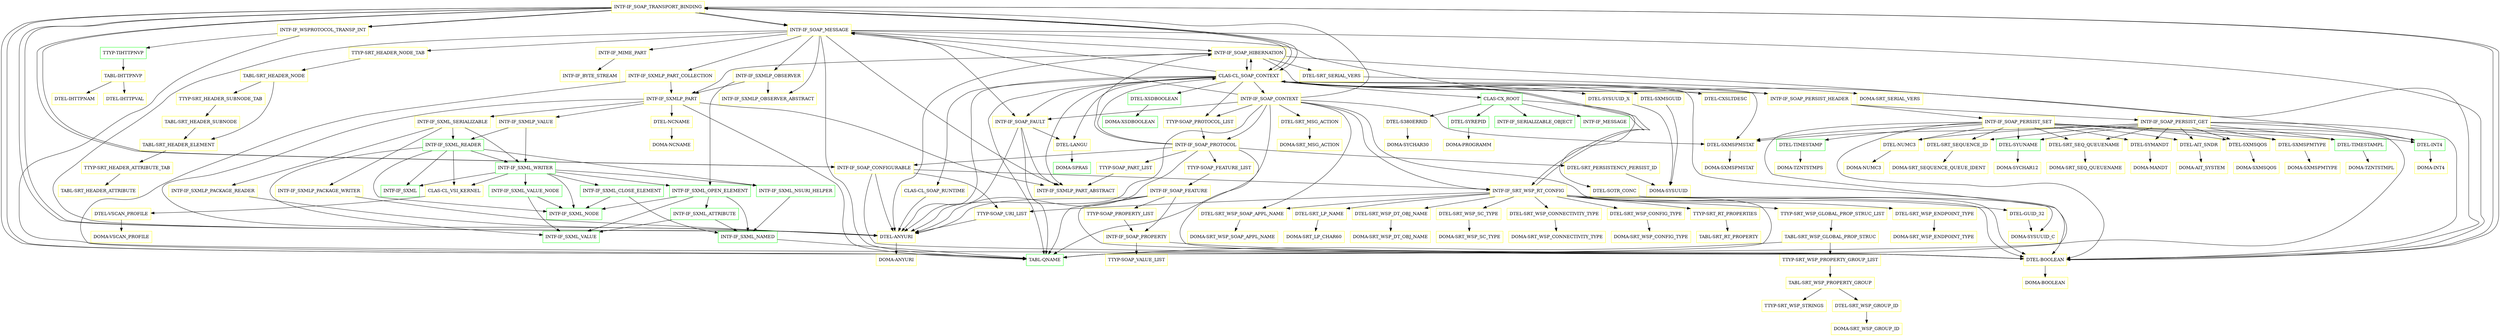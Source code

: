 digraph G {
  "INTF-IF_SOAP_TRANSPORT_BINDING" [shape=box,color=yellow];
  "INTF-IF_WSPROTOCOL_TRANSP_INT" [shape=box,color=yellow,URL="./INTF_IF_WSPROTOCOL_TRANSP_INT.html"];
  "TTYP-TIHTTPNVP" [shape=box,color=green,URL="./TTYP_TIHTTPNVP.html"];
  "TABL-IHTTPNVP" [shape=box,color=yellow,URL="./TABL_IHTTPNVP.html"];
  "DTEL-IHTTPVAL" [shape=box,color=yellow,URL="./DTEL_IHTTPVAL.html"];
  "DTEL-IHTTPNAM" [shape=box,color=yellow,URL="./DTEL_IHTTPNAM.html"];
  "DTEL-BOOLEAN" [shape=box,color=yellow,URL="./DTEL_BOOLEAN.html"];
  "DOMA-BOOLEAN" [shape=box,color=yellow,URL="./DOMA_BOOLEAN.html"];
  "INTF-IF_SOAP_MESSAGE" [shape=box,color=yellow,URL="./INTF_IF_SOAP_MESSAGE.html"];
  "INTF-IF_SOAP_HIBERNATION" [shape=box,color=yellow,URL="./INTF_IF_SOAP_HIBERNATION.html"];
  "CLAS-CL_SOAP_CONTEXT" [shape=box,color=yellow,URL="./CLAS_CL_SOAP_CONTEXT.html"];
  "INTF-IF_SRT_WSP_RT_CONFIG" [shape=box,color=yellow,URL="./INTF_IF_SRT_WSP_RT_CONFIG.html"];
  "TTYP-SRT_WSP_GLOBAL_PROP_STRUC_LIST" [shape=box,color=yellow,URL="./TTYP_SRT_WSP_GLOBAL_PROP_STRUC_LIST.html"];
  "TABL-SRT_WSP_GLOBAL_PROP_STRUC" [shape=box,color=yellow,URL="./TABL_SRT_WSP_GLOBAL_PROP_STRUC.html"];
  "TTYP-SRT_WSP_PROPERTY_GROUP_LIST" [shape=box,color=yellow,URL="./TTYP_SRT_WSP_PROPERTY_GROUP_LIST.html"];
  "TABL-SRT_WSP_PROPERTY_GROUP" [shape=box,color=yellow,URL="./TABL_SRT_WSP_PROPERTY_GROUP.html"];
  "TTYP-SRT_WSP_STRINGS" [shape=box,color=yellow,URL="./TTYP_SRT_WSP_STRINGS.html"];
  "DTEL-SRT_WSP_GROUP_ID" [shape=box,color=yellow,URL="./DTEL_SRT_WSP_GROUP_ID.html"];
  "DOMA-SRT_WSP_GROUP_ID" [shape=box,color=yellow,URL="./DOMA_SRT_WSP_GROUP_ID.html"];
  "TABL-QNAME" [shape=box,color=green,URL="./TABL_QNAME.html"];
  "TTYP-SRT_RT_PROPERTIES" [shape=box,color=yellow,URL="./TTYP_SRT_RT_PROPERTIES.html"];
  "TABL-SRT_RT_PROPERTY" [shape=box,color=yellow,URL="./TABL_SRT_RT_PROPERTY.html"];
  "TTYP-SOAP_URI_LIST" [shape=box,color=yellow,URL="./TTYP_SOAP_URI_LIST.html"];
  "DTEL-ANYURI" [shape=box,color=yellow,URL="./DTEL_ANYURI.html"];
  "DOMA-ANYURI" [shape=box,color=yellow,URL="./DOMA_ANYURI.html"];
  "DTEL-SRT_WSP_ENDPOINT_TYPE" [shape=box,color=yellow,URL="./DTEL_SRT_WSP_ENDPOINT_TYPE.html"];
  "DOMA-SRT_WSP_ENDPOINT_TYPE" [shape=box,color=yellow,URL="./DOMA_SRT_WSP_ENDPOINT_TYPE.html"];
  "DTEL-SRT_WSP_SOAP_APPL_NAME" [shape=box,color=yellow,URL="./DTEL_SRT_WSP_SOAP_APPL_NAME.html"];
  "DOMA-SRT_WSP_SOAP_APPL_NAME" [shape=box,color=yellow,URL="./DOMA_SRT_WSP_SOAP_APPL_NAME.html"];
  "DTEL-SRT_LP_NAME" [shape=box,color=yellow,URL="./DTEL_SRT_LP_NAME.html"];
  "DOMA-SRT_LP_CHAR60" [shape=box,color=yellow,URL="./DOMA_SRT_LP_CHAR60.html"];
  "DTEL-SRT_WSP_DT_OBJ_NAME" [shape=box,color=yellow,URL="./DTEL_SRT_WSP_DT_OBJ_NAME.html"];
  "DOMA-SRT_WSP_DT_OBJ_NAME" [shape=box,color=yellow,URL="./DOMA_SRT_WSP_DT_OBJ_NAME.html"];
  "DTEL-GUID_32" [shape=box,color=yellow,URL="./DTEL_GUID_32.html"];
  "DOMA-SYSUUID_C" [shape=box,color=yellow,URL="./DOMA_SYSUUID_C.html"];
  "DTEL-SRT_WSP_SC_TYPE" [shape=box,color=yellow,URL="./DTEL_SRT_WSP_SC_TYPE.html"];
  "DOMA-SRT_WSP_SC_TYPE" [shape=box,color=yellow,URL="./DOMA_SRT_WSP_SC_TYPE.html"];
  "DTEL-SRT_WSP_CONNECTIVITY_TYPE" [shape=box,color=yellow,URL="./DTEL_SRT_WSP_CONNECTIVITY_TYPE.html"];
  "DOMA-SRT_WSP_CONNECTIVITY_TYPE" [shape=box,color=yellow,URL="./DOMA_SRT_WSP_CONNECTIVITY_TYPE.html"];
  "DTEL-SRT_WSP_CONFIG_TYPE" [shape=box,color=yellow,URL="./DTEL_SRT_WSP_CONFIG_TYPE.html"];
  "DOMA-SRT_WSP_CONFIG_TYPE" [shape=box,color=yellow,URL="./DOMA_SRT_WSP_CONFIG_TYPE.html"];
  "CLAS-CX_ROOT" [shape=box,color=green,URL="./CLAS_CX_ROOT.html"];
  "INTF-IF_SERIALIZABLE_OBJECT" [shape=box,color=green,URL="./INTF_IF_SERIALIZABLE_OBJECT.html"];
  "INTF-IF_MESSAGE" [shape=box,color=green,URL="./INTF_IF_MESSAGE.html"];
  "DTEL-SYREPID" [shape=box,color=green,URL="./DTEL_SYREPID.html"];
  "DOMA-PROGRAMM" [shape=box,color=yellow,URL="./DOMA_PROGRAMM.html"];
  "DTEL-S380ERRID" [shape=box,color=yellow,URL="./DTEL_S380ERRID.html"];
  "DOMA-SYCHAR30" [shape=box,color=yellow,URL="./DOMA_SYCHAR30.html"];
  "DTEL-SOTR_CONC" [shape=box,color=yellow,URL="./DTEL_SOTR_CONC.html"];
  "INTF-IF_SXMLP_PART_ABSTRACT" [shape=box,color=yellow,URL="./INTF_IF_SXMLP_PART_ABSTRACT.html"];
  "INTF-IF_SOAP_TRANSPORT_BINDING" [shape=box,color=yellow,URL="./INTF_IF_SOAP_TRANSPORT_BINDING.html"];
  "INTF-IF_SOAP_CONFIGURABLE" [shape=box,color=yellow,URL="./INTF_IF_SOAP_CONFIGURABLE.html"];
  "INTF-IF_SOAP_PERSIST_HEADER" [shape=box,color=yellow,URL="./INTF_IF_SOAP_PERSIST_HEADER.html"];
  "INTF-IF_SOAP_PERSIST_SET" [shape=box,color=yellow,URL="./INTF_IF_SOAP_PERSIST_SET.html"];
  "DTEL-INT4" [shape=box,color=green,URL="./DTEL_INT4.html"];
  "DOMA-INT4" [shape=box,color=yellow,URL="./DOMA_INT4.html"];
  "DTEL-NUMC3" [shape=box,color=yellow,URL="./DTEL_NUMC3.html"];
  "DOMA-NUMC3" [shape=box,color=yellow,URL="./DOMA_NUMC3.html"];
  "DTEL-TIMESTAMP" [shape=box,color=green,URL="./DTEL_TIMESTAMP.html"];
  "DOMA-TZNTSTMPS" [shape=box,color=yellow,URL="./DOMA_TZNTSTMPS.html"];
  "DTEL-SRT_SEQUENCE_ID" [shape=box,color=yellow,URL="./DTEL_SRT_SEQUENCE_ID.html"];
  "DOMA-SRT_SEQUENCE_QUEUE_IDENT" [shape=box,color=yellow,URL="./DOMA_SRT_SEQUENCE_QUEUE_IDENT.html"];
  "DTEL-SYUNAME" [shape=box,color=green,URL="./DTEL_SYUNAME.html"];
  "DOMA-SYCHAR12" [shape=box,color=yellow,URL="./DOMA_SYCHAR12.html"];
  "DTEL-SRT_SEQ_QUEUENAME" [shape=box,color=yellow,URL="./DTEL_SRT_SEQ_QUEUENAME.html"];
  "DOMA-SRT_SEQ_QUEUENAME" [shape=box,color=yellow,URL="./DOMA_SRT_SEQ_QUEUENAME.html"];
  "DTEL-SYMANDT" [shape=box,color=yellow,URL="./DTEL_SYMANDT.html"];
  "DOMA-MANDT" [shape=box,color=yellow,URL="./DOMA_MANDT.html"];
  "DTEL-AIT_SNDR" [shape=box,color=yellow,URL="./DTEL_AIT_SNDR.html"];
  "DOMA-AIT_SYSTEM" [shape=box,color=yellow,URL="./DOMA_AIT_SYSTEM.html"];
  "DTEL-SXMSQOS" [shape=box,color=yellow,URL="./DTEL_SXMSQOS.html"];
  "DOMA-SXMSQOS" [shape=box,color=yellow,URL="./DOMA_SXMSQOS.html"];
  "DTEL-SXMSPMTYPE" [shape=box,color=yellow,URL="./DTEL_SXMSPMTYPE.html"];
  "DOMA-SXMSPMTYPE" [shape=box,color=yellow,URL="./DOMA_SXMSPMTYPE.html"];
  "DTEL-SXMSPMSTAT" [shape=box,color=yellow,URL="./DTEL_SXMSPMSTAT.html"];
  "DOMA-SXMSPMSTAT" [shape=box,color=yellow,URL="./DOMA_SXMSPMSTAT.html"];
  "DTEL-TIMESTAMPL" [shape=box,color=green,URL="./DTEL_TIMESTAMPL.html"];
  "DOMA-TZNTSTMPL" [shape=box,color=yellow,URL="./DOMA_TZNTSTMPL.html"];
  "INTF-IF_SOAP_PERSIST_GET" [shape=box,color=yellow,URL="./INTF_IF_SOAP_PERSIST_GET.html"];
  "INTF-IF_SOAP_FAULT" [shape=box,color=yellow,URL="./INTF_IF_SOAP_FAULT.html"];
  "DTEL-LANGU" [shape=box,color=yellow,URL="./DTEL_LANGU.html"];
  "DOMA-SPRAS" [shape=box,color=green,URL="./DOMA_SPRAS.html"];
  "INTF-IF_SOAP_CONTEXT" [shape=box,color=yellow,URL="./INTF_IF_SOAP_CONTEXT.html"];
  "INTF-IF_SOAP_PROTOCOL" [shape=box,color=yellow,URL="./INTF_IF_SOAP_PROTOCOL.html"];
  "DTEL-SRT_PERSISTENCY_PERSIST_ID" [shape=box,color=yellow,URL="./DTEL_SRT_PERSISTENCY_PERSIST_ID.html"];
  "DOMA-SYSUUID" [shape=box,color=yellow,URL="./DOMA_SYSUUID.html"];
  "TTYP-SOAP_PART_LIST" [shape=box,color=yellow,URL="./TTYP_SOAP_PART_LIST.html"];
  "TTYP-SOAP_FEATURE_LIST" [shape=box,color=yellow,URL="./TTYP_SOAP_FEATURE_LIST.html"];
  "INTF-IF_SOAP_FEATURE" [shape=box,color=yellow,URL="./INTF_IF_SOAP_FEATURE.html"];
  "INTF-IF_SOAP_PROPERTY" [shape=box,color=yellow,URL="./INTF_IF_SOAP_PROPERTY.html"];
  "TTYP-SOAP_VALUE_LIST" [shape=box,color=yellow,URL="./TTYP_SOAP_VALUE_LIST.html"];
  "TTYP-SOAP_PROPERTY_LIST" [shape=box,color=yellow,URL="./TTYP_SOAP_PROPERTY_LIST.html"];
  "TTYP-SOAP_PROTOCOL_LIST" [shape=box,color=yellow,URL="./TTYP_SOAP_PROTOCOL_LIST.html"];
  "DTEL-SRT_MSG_ACTION" [shape=box,color=yellow,URL="./DTEL_SRT_MSG_ACTION.html"];
  "DOMA-SRT_MSG_ACTION" [shape=box,color=yellow,URL="./DOMA_SRT_MSG_ACTION.html"];
  "CLAS-CL_SOAP_RUNTIME" [shape=box,color=yellow,URL="./CLAS_CL_SOAP_RUNTIME.html"];
  "DTEL-XSDBOOLEAN" [shape=box,color=green,URL="./DTEL_XSDBOOLEAN.html"];
  "DOMA-XSDBOOLEAN" [shape=box,color=green,URL="./DOMA_XSDBOOLEAN.html"];
  "DTEL-SXMSGUID" [shape=box,color=yellow,URL="./DTEL_SXMSGUID.html"];
  "DTEL-SYSUUID_X" [shape=box,color=yellow,URL="./DTEL_SYSUUID_X.html"];
  "DTEL-CXSLTDESC" [shape=box,color=yellow,URL="./DTEL_CXSLTDESC.html"];
  "INTF-IF_SXMLP_PART" [shape=box,color=yellow,URL="./INTF_IF_SXMLP_PART.html"];
  "INTF-IF_SXML_SERIALIZABLE" [shape=box,color=yellow,URL="./INTF_IF_SXML_SERIALIZABLE.html"];
  "INTF-IF_SXMLP_PACKAGE_READER" [shape=box,color=yellow,URL="./INTF_IF_SXMLP_PACKAGE_READER.html"];
  "INTF-IF_SXML_READER" [shape=box,color=green,URL="./INTF_IF_SXML_READER.html"];
  "CLAS-CL_VSI_KERNEL" [shape=box,color=yellow,URL="./CLAS_CL_VSI_KERNEL.html"];
  "DTEL-VSCAN_PROFILE" [shape=box,color=yellow,URL="./DTEL_VSCAN_PROFILE.html"];
  "DOMA-VSCAN_PROFILE" [shape=box,color=yellow,URL="./DOMA_VSCAN_PROFILE.html"];
  "INTF-IF_SXML_WRITER" [shape=box,color=green,URL="./INTF_IF_SXML_WRITER.html"];
  "INTF-IF_SXML_NODE" [shape=box,color=green,URL="./INTF_IF_SXML_NODE.html"];
  "INTF-IF_SXML_CLOSE_ELEMENT" [shape=box,color=green,URL="./INTF_IF_SXML_CLOSE_ELEMENT.html"];
  "INTF-IF_SXML_NAMED" [shape=box,color=green,URL="./INTF_IF_SXML_NAMED.html"];
  "INTF-IF_SXML_VALUE_NODE" [shape=box,color=green,URL="./INTF_IF_SXML_VALUE_NODE.html"];
  "INTF-IF_SXML_VALUE" [shape=box,color=green,URL="./INTF_IF_SXML_VALUE.html"];
  "INTF-IF_SXML_OPEN_ELEMENT" [shape=box,color=green,URL="./INTF_IF_SXML_OPEN_ELEMENT.html"];
  "INTF-IF_SXML_ATTRIBUTE" [shape=box,color=green,URL="./INTF_IF_SXML_ATTRIBUTE.html"];
  "INTF-IF_SXML_NSURI_HELPER" [shape=box,color=green,URL="./INTF_IF_SXML_NSURI_HELPER.html"];
  "INTF-IF_SXML" [shape=box,color=green,URL="./INTF_IF_SXML.html"];
  "INTF-IF_SXMLP_PACKAGE_WRITER" [shape=box,color=yellow,URL="./INTF_IF_SXMLP_PACKAGE_WRITER.html"];
  "INTF-IF_SXMLP_VALUE" [shape=box,color=yellow,URL="./INTF_IF_SXMLP_VALUE.html"];
  "DTEL-NCNAME" [shape=box,color=yellow,URL="./DTEL_NCNAME.html"];
  "DOMA-NCNAME" [shape=box,color=yellow,URL="./DOMA_NCNAME.html"];
  "DTEL-SRT_SERIAL_VERS" [shape=box,color=yellow,URL="./DTEL_SRT_SERIAL_VERS.html"];
  "DOMA-SRT_SERIAL_VERS" [shape=box,color=yellow,URL="./DOMA_SRT_SERIAL_VERS.html"];
  "INTF-IF_SXMLP_PART_COLLECTION" [shape=box,color=yellow,URL="./INTF_IF_SXMLP_PART_COLLECTION.html"];
  "INTF-IF_SXMLP_OBSERVER_ABSTRACT" [shape=box,color=yellow,URL="./INTF_IF_SXMLP_OBSERVER_ABSTRACT.html"];
  "INTF-IF_MIME_PART" [shape=box,color=yellow,URL="./INTF_IF_MIME_PART.html"];
  "INTF-IF_BYTE_STREAM" [shape=box,color=yellow,URL="./INTF_IF_BYTE_STREAM.html"];
  "INTF-IF_SXMLP_OBSERVER" [shape=box,color=yellow,URL="./INTF_IF_SXMLP_OBSERVER.html"];
  "TTYP-SRT_HEADER_NODE_TAB" [shape=box,color=yellow,URL="./TTYP_SRT_HEADER_NODE_TAB.html"];
  "TABL-SRT_HEADER_NODE" [shape=box,color=yellow,URL="./TABL_SRT_HEADER_NODE.html"];
  "TTYP-SRT_HEADER_SUBNODE_TAB" [shape=box,color=yellow,URL="./TTYP_SRT_HEADER_SUBNODE_TAB.html"];
  "TABL-SRT_HEADER_SUBNODE" [shape=box,color=yellow,URL="./TABL_SRT_HEADER_SUBNODE.html"];
  "TABL-SRT_HEADER_ELEMENT" [shape=box,color=yellow,URL="./TABL_SRT_HEADER_ELEMENT.html"];
  "TTYP-SRT_HEADER_ATTRIBUTE_TAB" [shape=box,color=yellow,URL="./TTYP_SRT_HEADER_ATTRIBUTE_TAB.html"];
  "TABL-SRT_HEADER_ATTRIBUTE" [shape=box,color=yellow,URL="./TABL_SRT_HEADER_ATTRIBUTE.html"];
  "INTF-IF_SOAP_TRANSPORT_BINDING" -> "DTEL-ANYURI";
  "INTF-IF_SOAP_TRANSPORT_BINDING" -> "DTEL-BOOLEAN";
  "INTF-IF_SOAP_TRANSPORT_BINDING" -> "TABL-QNAME";
  "INTF-IF_SOAP_TRANSPORT_BINDING" -> "INTF-IF_SOAP_CONFIGURABLE";
  "INTF-IF_SOAP_TRANSPORT_BINDING" -> "CLAS-CL_SOAP_CONTEXT";
  "INTF-IF_SOAP_TRANSPORT_BINDING" -> "INTF-IF_SOAP_MESSAGE";
  "INTF-IF_SOAP_TRANSPORT_BINDING" -> "INTF-IF_WSPROTOCOL_TRANSP_INT";
  "INTF-IF_WSPROTOCOL_TRANSP_INT" -> "DTEL-BOOLEAN";
  "INTF-IF_WSPROTOCOL_TRANSP_INT" -> "TTYP-TIHTTPNVP";
  "TTYP-TIHTTPNVP" -> "TABL-IHTTPNVP";
  "TABL-IHTTPNVP" -> "DTEL-IHTTPNAM";
  "TABL-IHTTPNVP" -> "DTEL-IHTTPVAL";
  "DTEL-BOOLEAN" -> "DOMA-BOOLEAN";
  "INTF-IF_SOAP_MESSAGE" -> "DTEL-BOOLEAN";
  "INTF-IF_SOAP_MESSAGE" -> "TABL-QNAME";
  "INTF-IF_SOAP_MESSAGE" -> "DTEL-ANYURI";
  "INTF-IF_SOAP_MESSAGE" -> "TTYP-SRT_HEADER_NODE_TAB";
  "INTF-IF_SOAP_MESSAGE" -> "DTEL-INT4";
  "INTF-IF_SOAP_MESSAGE" -> "INTF-IF_SXMLP_OBSERVER";
  "INTF-IF_SOAP_MESSAGE" -> "INTF-IF_MIME_PART";
  "INTF-IF_SOAP_MESSAGE" -> "INTF-IF_SOAP_FAULT";
  "INTF-IF_SOAP_MESSAGE" -> "INTF-IF_SXMLP_PART_ABSTRACT";
  "INTF-IF_SOAP_MESSAGE" -> "INTF-IF_SXMLP_OBSERVER_ABSTRACT";
  "INTF-IF_SOAP_MESSAGE" -> "INTF-IF_SXMLP_PART_COLLECTION";
  "INTF-IF_SOAP_MESSAGE" -> "INTF-IF_SOAP_HIBERNATION";
  "INTF-IF_SOAP_HIBERNATION" -> "DTEL-ANYURI";
  "INTF-IF_SOAP_HIBERNATION" -> "DTEL-SRT_SERIAL_VERS";
  "INTF-IF_SOAP_HIBERNATION" -> "DTEL-BOOLEAN";
  "INTF-IF_SOAP_HIBERNATION" -> "INTF-IF_SXMLP_PART";
  "INTF-IF_SOAP_HIBERNATION" -> "INTF-IF_SOAP_PERSIST_HEADER";
  "INTF-IF_SOAP_HIBERNATION" -> "CLAS-CL_SOAP_CONTEXT";
  "CLAS-CL_SOAP_CONTEXT" -> "DTEL-CXSLTDESC";
  "CLAS-CL_SOAP_CONTEXT" -> "DTEL-BOOLEAN";
  "CLAS-CL_SOAP_CONTEXT" -> "TTYP-SOAP_PROTOCOL_LIST";
  "CLAS-CL_SOAP_CONTEXT" -> "DTEL-SYSUUID_X";
  "CLAS-CL_SOAP_CONTEXT" -> "DTEL-SXMSGUID";
  "CLAS-CL_SOAP_CONTEXT" -> "TABL-QNAME";
  "CLAS-CL_SOAP_CONTEXT" -> "DTEL-XSDBOOLEAN";
  "CLAS-CL_SOAP_CONTEXT" -> "DTEL-SXMSPMSTAT";
  "CLAS-CL_SOAP_CONTEXT" -> "DTEL-ANYURI";
  "CLAS-CL_SOAP_CONTEXT" -> "DTEL-LANGU";
  "CLAS-CL_SOAP_CONTEXT" -> "CLAS-CL_SOAP_RUNTIME";
  "CLAS-CL_SOAP_CONTEXT" -> "INTF-IF_SOAP_CONTEXT";
  "CLAS-CL_SOAP_CONTEXT" -> "INTF-IF_SOAP_HIBERNATION";
  "CLAS-CL_SOAP_CONTEXT" -> "INTF-IF_SOAP_FAULT";
  "CLAS-CL_SOAP_CONTEXT" -> "INTF-IF_SOAP_PERSIST_HEADER";
  "CLAS-CL_SOAP_CONTEXT" -> "INTF-IF_SOAP_MESSAGE";
  "CLAS-CL_SOAP_CONTEXT" -> "INTF-IF_SOAP_TRANSPORT_BINDING";
  "CLAS-CL_SOAP_CONTEXT" -> "INTF-IF_SXMLP_PART_ABSTRACT";
  "CLAS-CL_SOAP_CONTEXT" -> "CLAS-CX_ROOT";
  "CLAS-CL_SOAP_CONTEXT" -> "INTF-IF_SRT_WSP_RT_CONFIG";
  "INTF-IF_SRT_WSP_RT_CONFIG" -> "DTEL-SRT_WSP_CONFIG_TYPE";
  "INTF-IF_SRT_WSP_RT_CONFIG" -> "DTEL-SRT_WSP_CONNECTIVITY_TYPE";
  "INTF-IF_SRT_WSP_RT_CONFIG" -> "DTEL-SRT_WSP_SC_TYPE";
  "INTF-IF_SRT_WSP_RT_CONFIG" -> "DTEL-GUID_32";
  "INTF-IF_SRT_WSP_RT_CONFIG" -> "DTEL-SRT_WSP_DT_OBJ_NAME";
  "INTF-IF_SRT_WSP_RT_CONFIG" -> "TABL-QNAME";
  "INTF-IF_SRT_WSP_RT_CONFIG" -> "DTEL-SRT_LP_NAME";
  "INTF-IF_SRT_WSP_RT_CONFIG" -> "DTEL-SRT_WSP_SOAP_APPL_NAME";
  "INTF-IF_SRT_WSP_RT_CONFIG" -> "DTEL-SRT_WSP_ENDPOINT_TYPE";
  "INTF-IF_SRT_WSP_RT_CONFIG" -> "DTEL-BOOLEAN";
  "INTF-IF_SRT_WSP_RT_CONFIG" -> "TTYP-SOAP_URI_LIST";
  "INTF-IF_SRT_WSP_RT_CONFIG" -> "TTYP-SRT_RT_PROPERTIES";
  "INTF-IF_SRT_WSP_RT_CONFIG" -> "TTYP-SRT_WSP_GLOBAL_PROP_STRUC_LIST";
  "INTF-IF_SRT_WSP_RT_CONFIG" -> "CLAS-CL_SOAP_CONTEXT";
  "TTYP-SRT_WSP_GLOBAL_PROP_STRUC_LIST" -> "TABL-SRT_WSP_GLOBAL_PROP_STRUC";
  "TABL-SRT_WSP_GLOBAL_PROP_STRUC" -> "TABL-QNAME";
  "TABL-SRT_WSP_GLOBAL_PROP_STRUC" -> "TTYP-SRT_WSP_PROPERTY_GROUP_LIST";
  "TTYP-SRT_WSP_PROPERTY_GROUP_LIST" -> "TABL-SRT_WSP_PROPERTY_GROUP";
  "TABL-SRT_WSP_PROPERTY_GROUP" -> "DTEL-SRT_WSP_GROUP_ID";
  "TABL-SRT_WSP_PROPERTY_GROUP" -> "TTYP-SRT_WSP_STRINGS";
  "DTEL-SRT_WSP_GROUP_ID" -> "DOMA-SRT_WSP_GROUP_ID";
  "TTYP-SRT_RT_PROPERTIES" -> "TABL-SRT_RT_PROPERTY";
  "TTYP-SOAP_URI_LIST" -> "DTEL-ANYURI";
  "DTEL-ANYURI" -> "DOMA-ANYURI";
  "DTEL-SRT_WSP_ENDPOINT_TYPE" -> "DOMA-SRT_WSP_ENDPOINT_TYPE";
  "DTEL-SRT_WSP_SOAP_APPL_NAME" -> "DOMA-SRT_WSP_SOAP_APPL_NAME";
  "DTEL-SRT_LP_NAME" -> "DOMA-SRT_LP_CHAR60";
  "DTEL-SRT_WSP_DT_OBJ_NAME" -> "DOMA-SRT_WSP_DT_OBJ_NAME";
  "DTEL-GUID_32" -> "DOMA-SYSUUID_C";
  "DTEL-SRT_WSP_SC_TYPE" -> "DOMA-SRT_WSP_SC_TYPE";
  "DTEL-SRT_WSP_CONNECTIVITY_TYPE" -> "DOMA-SRT_WSP_CONNECTIVITY_TYPE";
  "DTEL-SRT_WSP_CONFIG_TYPE" -> "DOMA-SRT_WSP_CONFIG_TYPE";
  "CLAS-CX_ROOT" -> "DTEL-SOTR_CONC";
  "CLAS-CX_ROOT" -> "DTEL-S380ERRID";
  "CLAS-CX_ROOT" -> "DTEL-SYREPID";
  "CLAS-CX_ROOT" -> "INTF-IF_MESSAGE";
  "CLAS-CX_ROOT" -> "INTF-IF_SERIALIZABLE_OBJECT";
  "DTEL-SYREPID" -> "DOMA-PROGRAMM";
  "DTEL-S380ERRID" -> "DOMA-SYCHAR30";
  "DTEL-SOTR_CONC" -> "DOMA-SYSUUID_C";
  "INTF-IF_SOAP_TRANSPORT_BINDING" -> "DTEL-ANYURI";
  "INTF-IF_SOAP_TRANSPORT_BINDING" -> "DTEL-BOOLEAN";
  "INTF-IF_SOAP_TRANSPORT_BINDING" -> "TABL-QNAME";
  "INTF-IF_SOAP_TRANSPORT_BINDING" -> "INTF-IF_SOAP_CONFIGURABLE";
  "INTF-IF_SOAP_TRANSPORT_BINDING" -> "CLAS-CL_SOAP_CONTEXT";
  "INTF-IF_SOAP_TRANSPORT_BINDING" -> "INTF-IF_SOAP_MESSAGE";
  "INTF-IF_SOAP_TRANSPORT_BINDING" -> "INTF-IF_WSPROTOCOL_TRANSP_INT";
  "INTF-IF_SOAP_CONFIGURABLE" -> "TTYP-SOAP_URI_LIST";
  "INTF-IF_SOAP_CONFIGURABLE" -> "DTEL-ANYURI";
  "INTF-IF_SOAP_CONFIGURABLE" -> "DTEL-BOOLEAN";
  "INTF-IF_SOAP_CONFIGURABLE" -> "INTF-IF_SRT_WSP_RT_CONFIG";
  "INTF-IF_SOAP_PERSIST_HEADER" -> "INTF-IF_SOAP_PERSIST_GET";
  "INTF-IF_SOAP_PERSIST_HEADER" -> "INTF-IF_SOAP_PERSIST_SET";
  "INTF-IF_SOAP_PERSIST_SET" -> "DTEL-TIMESTAMPL";
  "INTF-IF_SOAP_PERSIST_SET" -> "DTEL-SXMSPMSTAT";
  "INTF-IF_SOAP_PERSIST_SET" -> "DTEL-BOOLEAN";
  "INTF-IF_SOAP_PERSIST_SET" -> "DTEL-SXMSPMTYPE";
  "INTF-IF_SOAP_PERSIST_SET" -> "TABL-QNAME";
  "INTF-IF_SOAP_PERSIST_SET" -> "DTEL-SXMSQOS";
  "INTF-IF_SOAP_PERSIST_SET" -> "DTEL-AIT_SNDR";
  "INTF-IF_SOAP_PERSIST_SET" -> "DTEL-SYMANDT";
  "INTF-IF_SOAP_PERSIST_SET" -> "DTEL-SRT_SEQ_QUEUENAME";
  "INTF-IF_SOAP_PERSIST_SET" -> "DTEL-SYUNAME";
  "INTF-IF_SOAP_PERSIST_SET" -> "DTEL-SRT_SEQUENCE_ID";
  "INTF-IF_SOAP_PERSIST_SET" -> "DTEL-TIMESTAMP";
  "INTF-IF_SOAP_PERSIST_SET" -> "DTEL-NUMC3";
  "INTF-IF_SOAP_PERSIST_SET" -> "DTEL-INT4";
  "DTEL-INT4" -> "DOMA-INT4";
  "DTEL-NUMC3" -> "DOMA-NUMC3";
  "DTEL-TIMESTAMP" -> "DOMA-TZNTSTMPS";
  "DTEL-SRT_SEQUENCE_ID" -> "DOMA-SRT_SEQUENCE_QUEUE_IDENT";
  "DTEL-SYUNAME" -> "DOMA-SYCHAR12";
  "DTEL-SRT_SEQ_QUEUENAME" -> "DOMA-SRT_SEQ_QUEUENAME";
  "DTEL-SYMANDT" -> "DOMA-MANDT";
  "DTEL-AIT_SNDR" -> "DOMA-AIT_SYSTEM";
  "DTEL-SXMSQOS" -> "DOMA-SXMSQOS";
  "DTEL-SXMSPMTYPE" -> "DOMA-SXMSPMTYPE";
  "DTEL-SXMSPMSTAT" -> "DOMA-SXMSPMSTAT";
  "DTEL-TIMESTAMPL" -> "DOMA-TZNTSTMPL";
  "INTF-IF_SOAP_PERSIST_GET" -> "TABL-QNAME";
  "INTF-IF_SOAP_PERSIST_GET" -> "DTEL-SRT_SEQ_QUEUENAME";
  "INTF-IF_SOAP_PERSIST_GET" -> "DTEL-SRT_SEQUENCE_ID";
  "INTF-IF_SOAP_PERSIST_GET" -> "DTEL-AIT_SNDR";
  "INTF-IF_SOAP_PERSIST_GET" -> "DTEL-SXMSPMSTAT";
  "INTF-IF_SOAP_PERSIST_GET" -> "DTEL-BOOLEAN";
  "INTF-IF_SOAP_PERSIST_GET" -> "DTEL-SXMSPMTYPE";
  "INTF-IF_SOAP_PERSIST_GET" -> "DTEL-SXMSQOS";
  "INTF-IF_SOAP_PERSIST_GET" -> "DTEL-SYMANDT";
  "INTF-IF_SOAP_PERSIST_GET" -> "DTEL-SYUNAME";
  "INTF-IF_SOAP_PERSIST_GET" -> "DTEL-TIMESTAMPL";
  "INTF-IF_SOAP_PERSIST_GET" -> "DTEL-NUMC3";
  "INTF-IF_SOAP_PERSIST_GET" -> "DTEL-INT4";
  "INTF-IF_SOAP_FAULT" -> "DTEL-ANYURI";
  "INTF-IF_SOAP_FAULT" -> "TABL-QNAME";
  "INTF-IF_SOAP_FAULT" -> "DTEL-LANGU";
  "INTF-IF_SOAP_FAULT" -> "INTF-IF_SXMLP_PART_ABSTRACT";
  "DTEL-LANGU" -> "DOMA-SPRAS";
  "INTF-IF_SOAP_CONTEXT" -> "DTEL-SXMSPMSTAT";
  "INTF-IF_SOAP_CONTEXT" -> "DTEL-SRT_MSG_ACTION";
  "INTF-IF_SOAP_CONTEXT" -> "TABL-QNAME";
  "INTF-IF_SOAP_CONTEXT" -> "DTEL-BOOLEAN";
  "INTF-IF_SOAP_CONTEXT" -> "TTYP-SOAP_PROTOCOL_LIST";
  "INTF-IF_SOAP_CONTEXT" -> "DTEL-ANYURI";
  "INTF-IF_SOAP_CONTEXT" -> "DTEL-SRT_WSP_SOAP_APPL_NAME";
  "INTF-IF_SOAP_CONTEXT" -> "INTF-IF_SRT_WSP_RT_CONFIG";
  "INTF-IF_SOAP_CONTEXT" -> "INTF-IF_SOAP_FAULT";
  "INTF-IF_SOAP_CONTEXT" -> "INTF-IF_SOAP_PROTOCOL";
  "INTF-IF_SOAP_CONTEXT" -> "INTF-IF_SOAP_MESSAGE";
  "INTF-IF_SOAP_CONTEXT" -> "INTF-IF_SOAP_TRANSPORT_BINDING";
  "INTF-IF_SOAP_PROTOCOL" -> "DTEL-ANYURI";
  "INTF-IF_SOAP_PROTOCOL" -> "TTYP-SOAP_FEATURE_LIST";
  "INTF-IF_SOAP_PROTOCOL" -> "TTYP-SOAP_PART_LIST";
  "INTF-IF_SOAP_PROTOCOL" -> "DTEL-BOOLEAN";
  "INTF-IF_SOAP_PROTOCOL" -> "DTEL-SRT_PERSISTENCY_PERSIST_ID";
  "INTF-IF_SOAP_PROTOCOL" -> "INTF-IF_SOAP_CONFIGURABLE";
  "INTF-IF_SOAP_PROTOCOL" -> "CLAS-CL_SOAP_CONTEXT";
  "INTF-IF_SOAP_PROTOCOL" -> "INTF-IF_SOAP_HIBERNATION";
  "DTEL-SRT_PERSISTENCY_PERSIST_ID" -> "DOMA-SYSUUID";
  "TTYP-SOAP_PART_LIST" -> "INTF-IF_SXMLP_PART_ABSTRACT";
  "TTYP-SOAP_FEATURE_LIST" -> "INTF-IF_SOAP_FEATURE";
  "INTF-IF_SOAP_FEATURE" -> "DTEL-ANYURI";
  "INTF-IF_SOAP_FEATURE" -> "TABL-QNAME";
  "INTF-IF_SOAP_FEATURE" -> "DTEL-BOOLEAN";
  "INTF-IF_SOAP_FEATURE" -> "TTYP-SOAP_PROPERTY_LIST";
  "INTF-IF_SOAP_FEATURE" -> "INTF-IF_SOAP_PROPERTY";
  "INTF-IF_SOAP_PROPERTY" -> "DTEL-BOOLEAN";
  "INTF-IF_SOAP_PROPERTY" -> "TTYP-SOAP_VALUE_LIST";
  "TTYP-SOAP_PROPERTY_LIST" -> "INTF-IF_SOAP_PROPERTY";
  "TTYP-SOAP_PROTOCOL_LIST" -> "INTF-IF_SOAP_PROTOCOL";
  "DTEL-SRT_MSG_ACTION" -> "DOMA-SRT_MSG_ACTION";
  "CLAS-CL_SOAP_RUNTIME" -> "DTEL-ANYURI";
  "DTEL-XSDBOOLEAN" -> "DOMA-XSDBOOLEAN";
  "DTEL-SXMSGUID" -> "DOMA-SYSUUID";
  "DTEL-SYSUUID_X" -> "DOMA-SYSUUID";
  "INTF-IF_SXMLP_PART" -> "DTEL-ANYURI";
  "INTF-IF_SXMLP_PART" -> "TABL-QNAME";
  "INTF-IF_SXMLP_PART" -> "DTEL-NCNAME";
  "INTF-IF_SXMLP_PART" -> "INTF-IF_SXMLP_VALUE";
  "INTF-IF_SXMLP_PART" -> "INTF-IF_SXML_SERIALIZABLE";
  "INTF-IF_SXMLP_PART" -> "INTF-IF_SXMLP_PART_ABSTRACT";
  "INTF-IF_SXML_SERIALIZABLE" -> "INTF-IF_SXML_WRITER";
  "INTF-IF_SXML_SERIALIZABLE" -> "INTF-IF_SXMLP_PACKAGE_WRITER";
  "INTF-IF_SXML_SERIALIZABLE" -> "INTF-IF_SXML_READER";
  "INTF-IF_SXML_SERIALIZABLE" -> "INTF-IF_SXMLP_PACKAGE_READER";
  "INTF-IF_SXMLP_PACKAGE_READER" -> "DTEL-ANYURI";
  "INTF-IF_SXML_READER" -> "INTF-IF_SXML_NODE";
  "INTF-IF_SXML_READER" -> "INTF-IF_SXML_VALUE";
  "INTF-IF_SXML_READER" -> "INTF-IF_SXML";
  "INTF-IF_SXML_READER" -> "INTF-IF_SXML_NSURI_HELPER";
  "INTF-IF_SXML_READER" -> "INTF-IF_SXML_WRITER";
  "INTF-IF_SXML_READER" -> "CLAS-CL_VSI_KERNEL";
  "CLAS-CL_VSI_KERNEL" -> "DTEL-VSCAN_PROFILE";
  "DTEL-VSCAN_PROFILE" -> "DOMA-VSCAN_PROFILE";
  "INTF-IF_SXML_WRITER" -> "INTF-IF_SXML";
  "INTF-IF_SXML_WRITER" -> "INTF-IF_SXML_NSURI_HELPER";
  "INTF-IF_SXML_WRITER" -> "INTF-IF_SXML_OPEN_ELEMENT";
  "INTF-IF_SXML_WRITER" -> "INTF-IF_SXML_VALUE_NODE";
  "INTF-IF_SXML_WRITER" -> "INTF-IF_SXML_CLOSE_ELEMENT";
  "INTF-IF_SXML_WRITER" -> "INTF-IF_SXML_NODE";
  "INTF-IF_SXML_WRITER" -> "CLAS-CL_VSI_KERNEL";
  "INTF-IF_SXML_CLOSE_ELEMENT" -> "INTF-IF_SXML_NAMED";
  "INTF-IF_SXML_CLOSE_ELEMENT" -> "INTF-IF_SXML_NODE";
  "INTF-IF_SXML_NAMED" -> "TABL-QNAME";
  "INTF-IF_SXML_VALUE_NODE" -> "INTF-IF_SXML_NODE";
  "INTF-IF_SXML_VALUE_NODE" -> "INTF-IF_SXML_VALUE";
  "INTF-IF_SXML_OPEN_ELEMENT" -> "INTF-IF_SXML_NAMED";
  "INTF-IF_SXML_OPEN_ELEMENT" -> "INTF-IF_SXML_NODE";
  "INTF-IF_SXML_OPEN_ELEMENT" -> "INTF-IF_SXML_ATTRIBUTE";
  "INTF-IF_SXML_OPEN_ELEMENT" -> "INTF-IF_SXML_VALUE";
  "INTF-IF_SXML_ATTRIBUTE" -> "INTF-IF_SXML_NAMED";
  "INTF-IF_SXML_ATTRIBUTE" -> "INTF-IF_SXML_VALUE";
  "INTF-IF_SXML_NSURI_HELPER" -> "INTF-IF_SXML_NAMED";
  "INTF-IF_SXMLP_PACKAGE_WRITER" -> "DTEL-ANYURI";
  "INTF-IF_SXMLP_VALUE" -> "INTF-IF_SXML_WRITER";
  "INTF-IF_SXMLP_VALUE" -> "INTF-IF_SXML_READER";
  "DTEL-NCNAME" -> "DOMA-NCNAME";
  "DTEL-SRT_SERIAL_VERS" -> "DOMA-SRT_SERIAL_VERS";
  "INTF-IF_SXMLP_PART_COLLECTION" -> "TABL-QNAME";
  "INTF-IF_SXMLP_PART_COLLECTION" -> "INTF-IF_SXMLP_PART";
  "INTF-IF_MIME_PART" -> "INTF-IF_BYTE_STREAM";
  "INTF-IF_SXMLP_OBSERVER" -> "INTF-IF_SXML_OPEN_ELEMENT";
  "INTF-IF_SXMLP_OBSERVER" -> "INTF-IF_SXMLP_PART";
  "INTF-IF_SXMLP_OBSERVER" -> "INTF-IF_SXMLP_OBSERVER_ABSTRACT";
  "TTYP-SRT_HEADER_NODE_TAB" -> "TABL-SRT_HEADER_NODE";
  "TABL-SRT_HEADER_NODE" -> "TABL-SRT_HEADER_ELEMENT";
  "TABL-SRT_HEADER_NODE" -> "TTYP-SRT_HEADER_SUBNODE_TAB";
  "TTYP-SRT_HEADER_SUBNODE_TAB" -> "TABL-SRT_HEADER_SUBNODE";
  "TABL-SRT_HEADER_SUBNODE" -> "TABL-SRT_HEADER_ELEMENT";
  "TABL-SRT_HEADER_ELEMENT" -> "TTYP-SRT_HEADER_ATTRIBUTE_TAB";
  "TTYP-SRT_HEADER_ATTRIBUTE_TAB" -> "TABL-SRT_HEADER_ATTRIBUTE";
}
